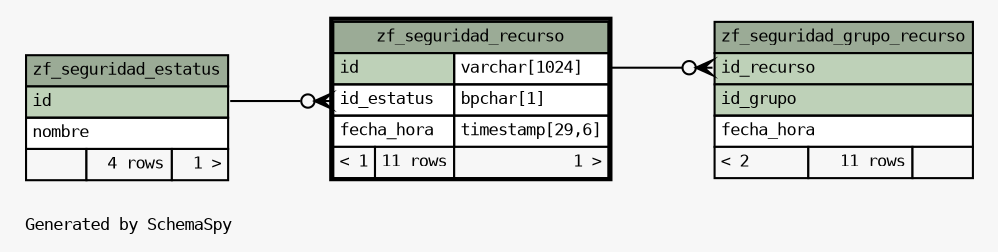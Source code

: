 // dot 2.38.0 on Linux 3.16.0-4-amd64
// SchemaSpy rev 590
digraph "oneDegreeRelationshipsDiagram" {
  graph [
    rankdir="RL"
    bgcolor="#f7f7f7"
    label="\nGenerated by SchemaSpy"
    labeljust="l"
    nodesep="0.18"
    ranksep="0.46"
    fontname="monospace"
    fontsize="8"
  ];
  node [
    fontname="monospace"
    fontsize="8"
    shape="plaintext"
  ];
  edge [
    arrowsize="0.8"
  ];
  "zf_seguridad_grupo_recurso":"id_recurso":w -> "zf_seguridad_recurso":"id.type":e [arrowhead=none dir=back arrowtail=crowodot];
  "zf_seguridad_recurso":"id_estatus":w -> "zf_seguridad_estatus":"id":e [arrowhead=none dir=back arrowtail=crowodot];
  "zf_seguridad_estatus" [
    label=<
    <TABLE BORDER="0" CELLBORDER="1" CELLSPACING="0" BGCOLOR="#ffffff">
      <TR><TD COLSPAN="3" BGCOLOR="#9bab96" ALIGN="CENTER">zf_seguridad_estatus</TD></TR>
      <TR><TD PORT="id" COLSPAN="3" BGCOLOR="#bed1b8" ALIGN="LEFT">id</TD></TR>
      <TR><TD PORT="nombre" COLSPAN="3" ALIGN="LEFT">nombre</TD></TR>
      <TR><TD ALIGN="LEFT" BGCOLOR="#f7f7f7">  </TD><TD ALIGN="RIGHT" BGCOLOR="#f7f7f7">4 rows</TD><TD ALIGN="RIGHT" BGCOLOR="#f7f7f7">1 &gt;</TD></TR>
    </TABLE>>
    URL="zf_seguridad_estatus.html"
    tooltip="zf_seguridad_estatus"
  ];
  "zf_seguridad_grupo_recurso" [
    label=<
    <TABLE BORDER="0" CELLBORDER="1" CELLSPACING="0" BGCOLOR="#ffffff">
      <TR><TD COLSPAN="3" BGCOLOR="#9bab96" ALIGN="CENTER">zf_seguridad_grupo_recurso</TD></TR>
      <TR><TD PORT="id_recurso" COLSPAN="3" BGCOLOR="#bed1b8" ALIGN="LEFT">id_recurso</TD></TR>
      <TR><TD PORT="id_grupo" COLSPAN="3" BGCOLOR="#bed1b8" ALIGN="LEFT">id_grupo</TD></TR>
      <TR><TD PORT="fecha_hora" COLSPAN="3" ALIGN="LEFT">fecha_hora</TD></TR>
      <TR><TD ALIGN="LEFT" BGCOLOR="#f7f7f7">&lt; 2</TD><TD ALIGN="RIGHT" BGCOLOR="#f7f7f7">11 rows</TD><TD ALIGN="RIGHT" BGCOLOR="#f7f7f7">  </TD></TR>
    </TABLE>>
    URL="zf_seguridad_grupo_recurso.html"
    tooltip="zf_seguridad_grupo_recurso"
  ];
  "zf_seguridad_recurso" [
    label=<
    <TABLE BORDER="2" CELLBORDER="1" CELLSPACING="0" BGCOLOR="#ffffff">
      <TR><TD COLSPAN="3" BGCOLOR="#9bab96" ALIGN="CENTER">zf_seguridad_recurso</TD></TR>
      <TR><TD PORT="id" COLSPAN="2" BGCOLOR="#bed1b8" ALIGN="LEFT">id</TD><TD PORT="id.type" ALIGN="LEFT">varchar[1024]</TD></TR>
      <TR><TD PORT="id_estatus" COLSPAN="2" ALIGN="LEFT">id_estatus</TD><TD PORT="id_estatus.type" ALIGN="LEFT">bpchar[1]</TD></TR>
      <TR><TD PORT="fecha_hora" COLSPAN="2" ALIGN="LEFT">fecha_hora</TD><TD PORT="fecha_hora.type" ALIGN="LEFT">timestamp[29,6]</TD></TR>
      <TR><TD ALIGN="LEFT" BGCOLOR="#f7f7f7">&lt; 1</TD><TD ALIGN="RIGHT" BGCOLOR="#f7f7f7">11 rows</TD><TD ALIGN="RIGHT" BGCOLOR="#f7f7f7">1 &gt;</TD></TR>
    </TABLE>>
    URL="zf_seguridad_recurso.html"
    tooltip="zf_seguridad_recurso"
  ];
}
